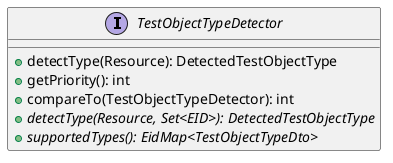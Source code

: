@startuml

    interface TestObjectTypeDetector [[TestObjectTypeDetector.html]] {
        +detectType(Resource): DetectedTestObjectType
        +getPriority(): int
        +compareTo(TestObjectTypeDetector): int
        {abstract} +detectType(Resource, Set<EID>): DetectedTestObjectType
        {abstract} +supportedTypes(): EidMap<TestObjectTypeDto>
    }

@enduml

